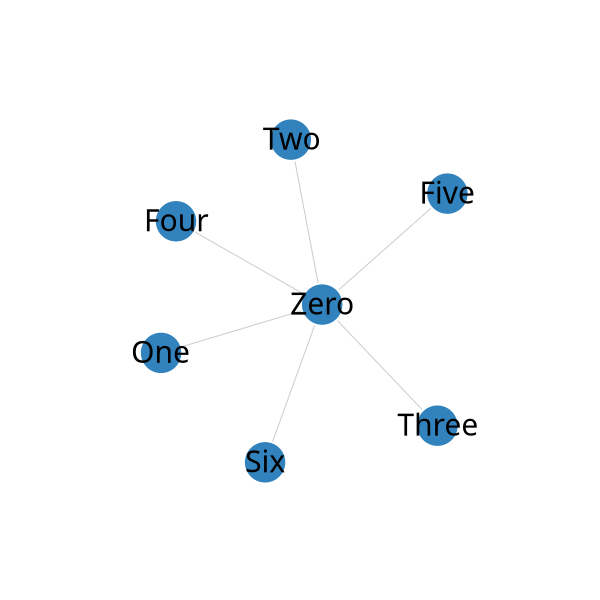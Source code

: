 {
    "$schema": "https://vega.github.io/schema/vega/v5.json",
    "description": "A node-link diagram with force-directed layout.",
    "width": 300,
    "height": 300,
    "padding": 0,
  
    "signals": [
      { "name": "cx", "update": "width / 2" },
      { "name": "cy", "update": "height / 2" },
      { "name": "nodeRadius", "value": 15},
      { "name": "nodeCharge", "value": -80},
      { "name": "linkDistance", "value": 80},
      { "name": "static", "value": true,
        "bind": {"input": "checkbox"} },
      {
        "description": "State variable for active node fix status.",
        "name": "fix", "value": false,
        "on": [
          {
            "events": "symbol:mouseout[!event.buttons], window:mouseup",
            "update": "false"
          },
          {
            "events": "symbol:mouseover",
            "update": "fix || true"
          },
          {
            "events": "[symbol:mousedown, window:mouseup] > window:mousemove!",
            "update": "xy()",
            "force": true
          }
        ]
      },
      {
        "description": "Graph node most recently interacted with.",
        "name": "node", "value": null,
        "on": [
          {
            "events": "symbol:mouseover",
            "update": "fix === true ? item() : node"
          }
        ]
      },
      {
        "description": "Flag to restart Force simulation upon data changes.",
        "name": "restart", "value": false,
        "on": [
          {"events": {"signal": "fix"}, "update": "fix && fix.length"}
        ]
      }
    ],
  
    "scales": [
      {
        "name": "color",
        "type": "ordinal",
        "domain": {"data": "node-data", "field": "group"},
        "range": {"scheme": "category20c"}
      }
    ],
  
    "marks": [
      {
        "name": "nodes",
        "type": "symbol",
        "zindex": 1,
  
        "from": {"data": "node-data"},
        "on": [
          {
            "trigger": "fix",
            "modify": "node",
            "values": "fix === true ? {fx: node.x, fy: node.y} : {fx: fix[0], fy: fix[1]}"
          },
          {
            "trigger": "!fix",
            "modify": "node", "values": "{fx: null, fy: null}"
          }
        ],
  
        "encode": {
          "enter": {
            "fill": {"scale": "color", "field": "group"},
            "stroke": {"value": "white"}
          },
          "update": {
            "size": {"signal": "2 * nodeRadius * nodeRadius"},
            "cursor": {"value": "pointer"}
          }
        },
  
        "transform": [
          {
            "type": "force",
            "iterations": 300,
            "restart": {"signal": "restart"},
            "static": {"signal": "static"},
            "signal": "force",
            "forces": [
              {"force": "center", "x": {"signal": "cx"}, "y": {"signal": "cy"}},
              {"force": "collide", "radius": {"signal": "nodeRadius"}},
              {"force": "nbody", "strength": {"signal": "nodeCharge"}},
              {"force": "link", "links": "link-data", "distance": {"signal": "linkDistance"}}
            ]
          }
        ]
      },
      {
        "type": "text",
        "name": "labels",
        "from": {"data": "nodes"},
        "zindex": 2,
        "interactive": false, 
        "transform" : [
           {"type": "formula", "as": "y", "expr": "datum.y"}
        ],
        "encode": {
          "enter": {
            "fill": {"value": "black"},
            "align": {"value": "center"},
            "baseline": {"value": "middle"},
            "fontSize": {"value":15},
            "text": {"field": "datum.label"}
          },
          "update": {
            "x": {"field": "x"},
            "y": {"field": "y"}
          }
        }
      },
      {
        "type": "path",
        "from": {"data": "link-data"},
        "interactive": false,
        "encode": {
          "update": {
            "stroke": {"value": "#ccc"},
            "strokeWidth": {"value": 0.5}
          }
        },
        "transform": [
          {
            "type": "linkpath",
            "require": {"signal": "force"},
            "shape": "line",
            "sourceX": "datum.source.x", "sourceY": "datum.source.y",
            "targetX": "datum.target.x", "targetY": "datum.target.y"
          }
        ]
      }
    ],

    "data": [
      {
        "name": "node-data",
        "values": [
          {"id": 0, "label": "Zero"},
          {"id": 1, "label": "One"},
          {"id": 2, "label": "Two"},
          {"id": 3, "label": "Three"},
          {"id": 4, "label": "Four"},
          {"id": 5, "label": "Five"},
          {"id": 6, "label": "Six"}
        ]
      },
      {
        "name": "link-data",
        "values": [
          {"id": 1, "source": 0, "target": 1},
          {"id": 2, "source": 0, "target": 2},
          {"id": 3, "source": 0, "target": 3},
          {"id": 4, "source": 0, "target": 4},
          {"id": 5, "source": 0, "target": 5},
          {"id": 6, "source": 0, "target": 6}
        ]
      }
    ]
  }
  